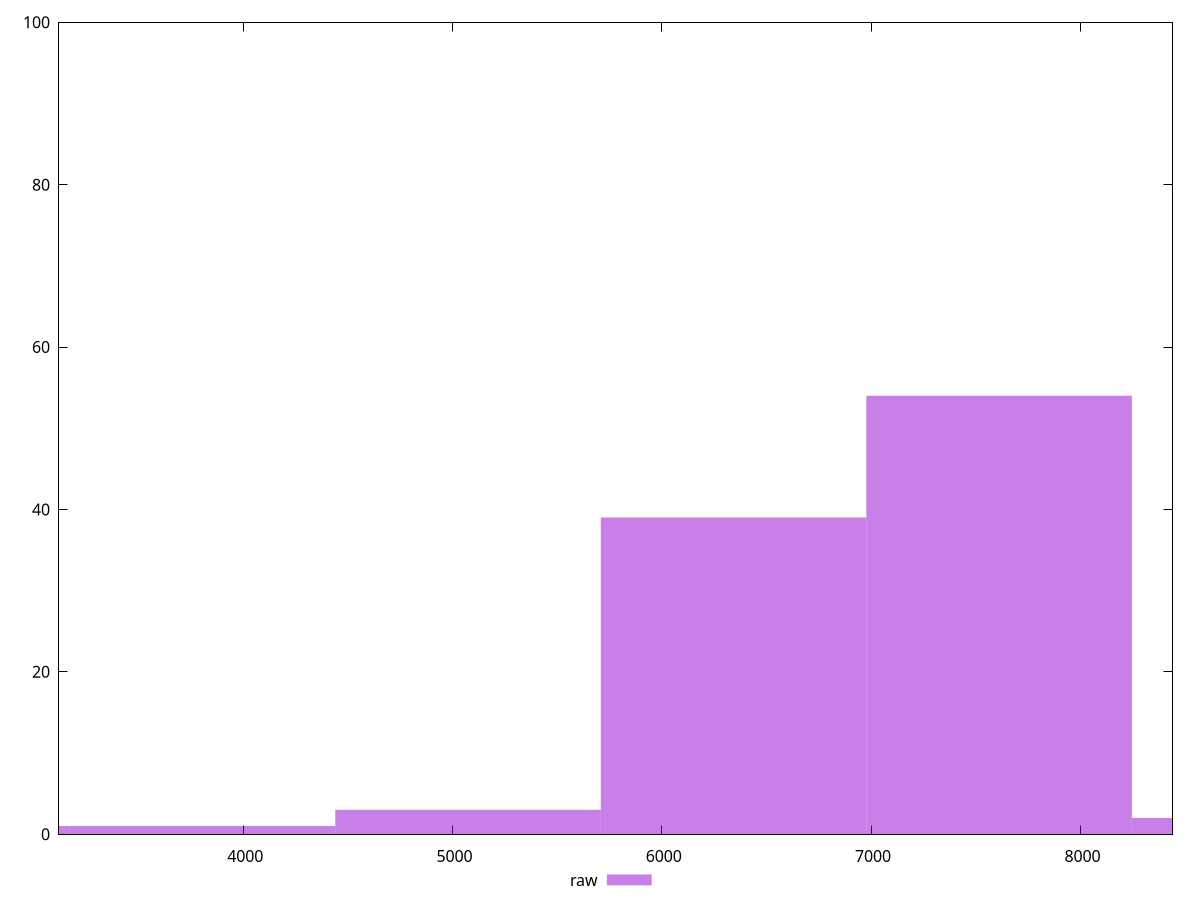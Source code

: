 reset

$raw <<EOF
7611.506032766679 54
2537.168677588893 1
6342.921693972232 39
3805.7530163833394 1
8880.090371561126 2
5074.337355177786 3
EOF

set key outside below
set boxwidth 1268.5843387944465
set xrange [3120:8440]
set yrange [0:100]
set trange [0:100]
set style fill transparent solid 0.5 noborder
set terminal svg size 640, 490 enhanced background rgb 'white'
set output "reprap/unused-javascript/samples/pages+cached+noexternal+nomedia+nocss/raw/histogram.svg"

plot $raw title "raw" with boxes

reset
